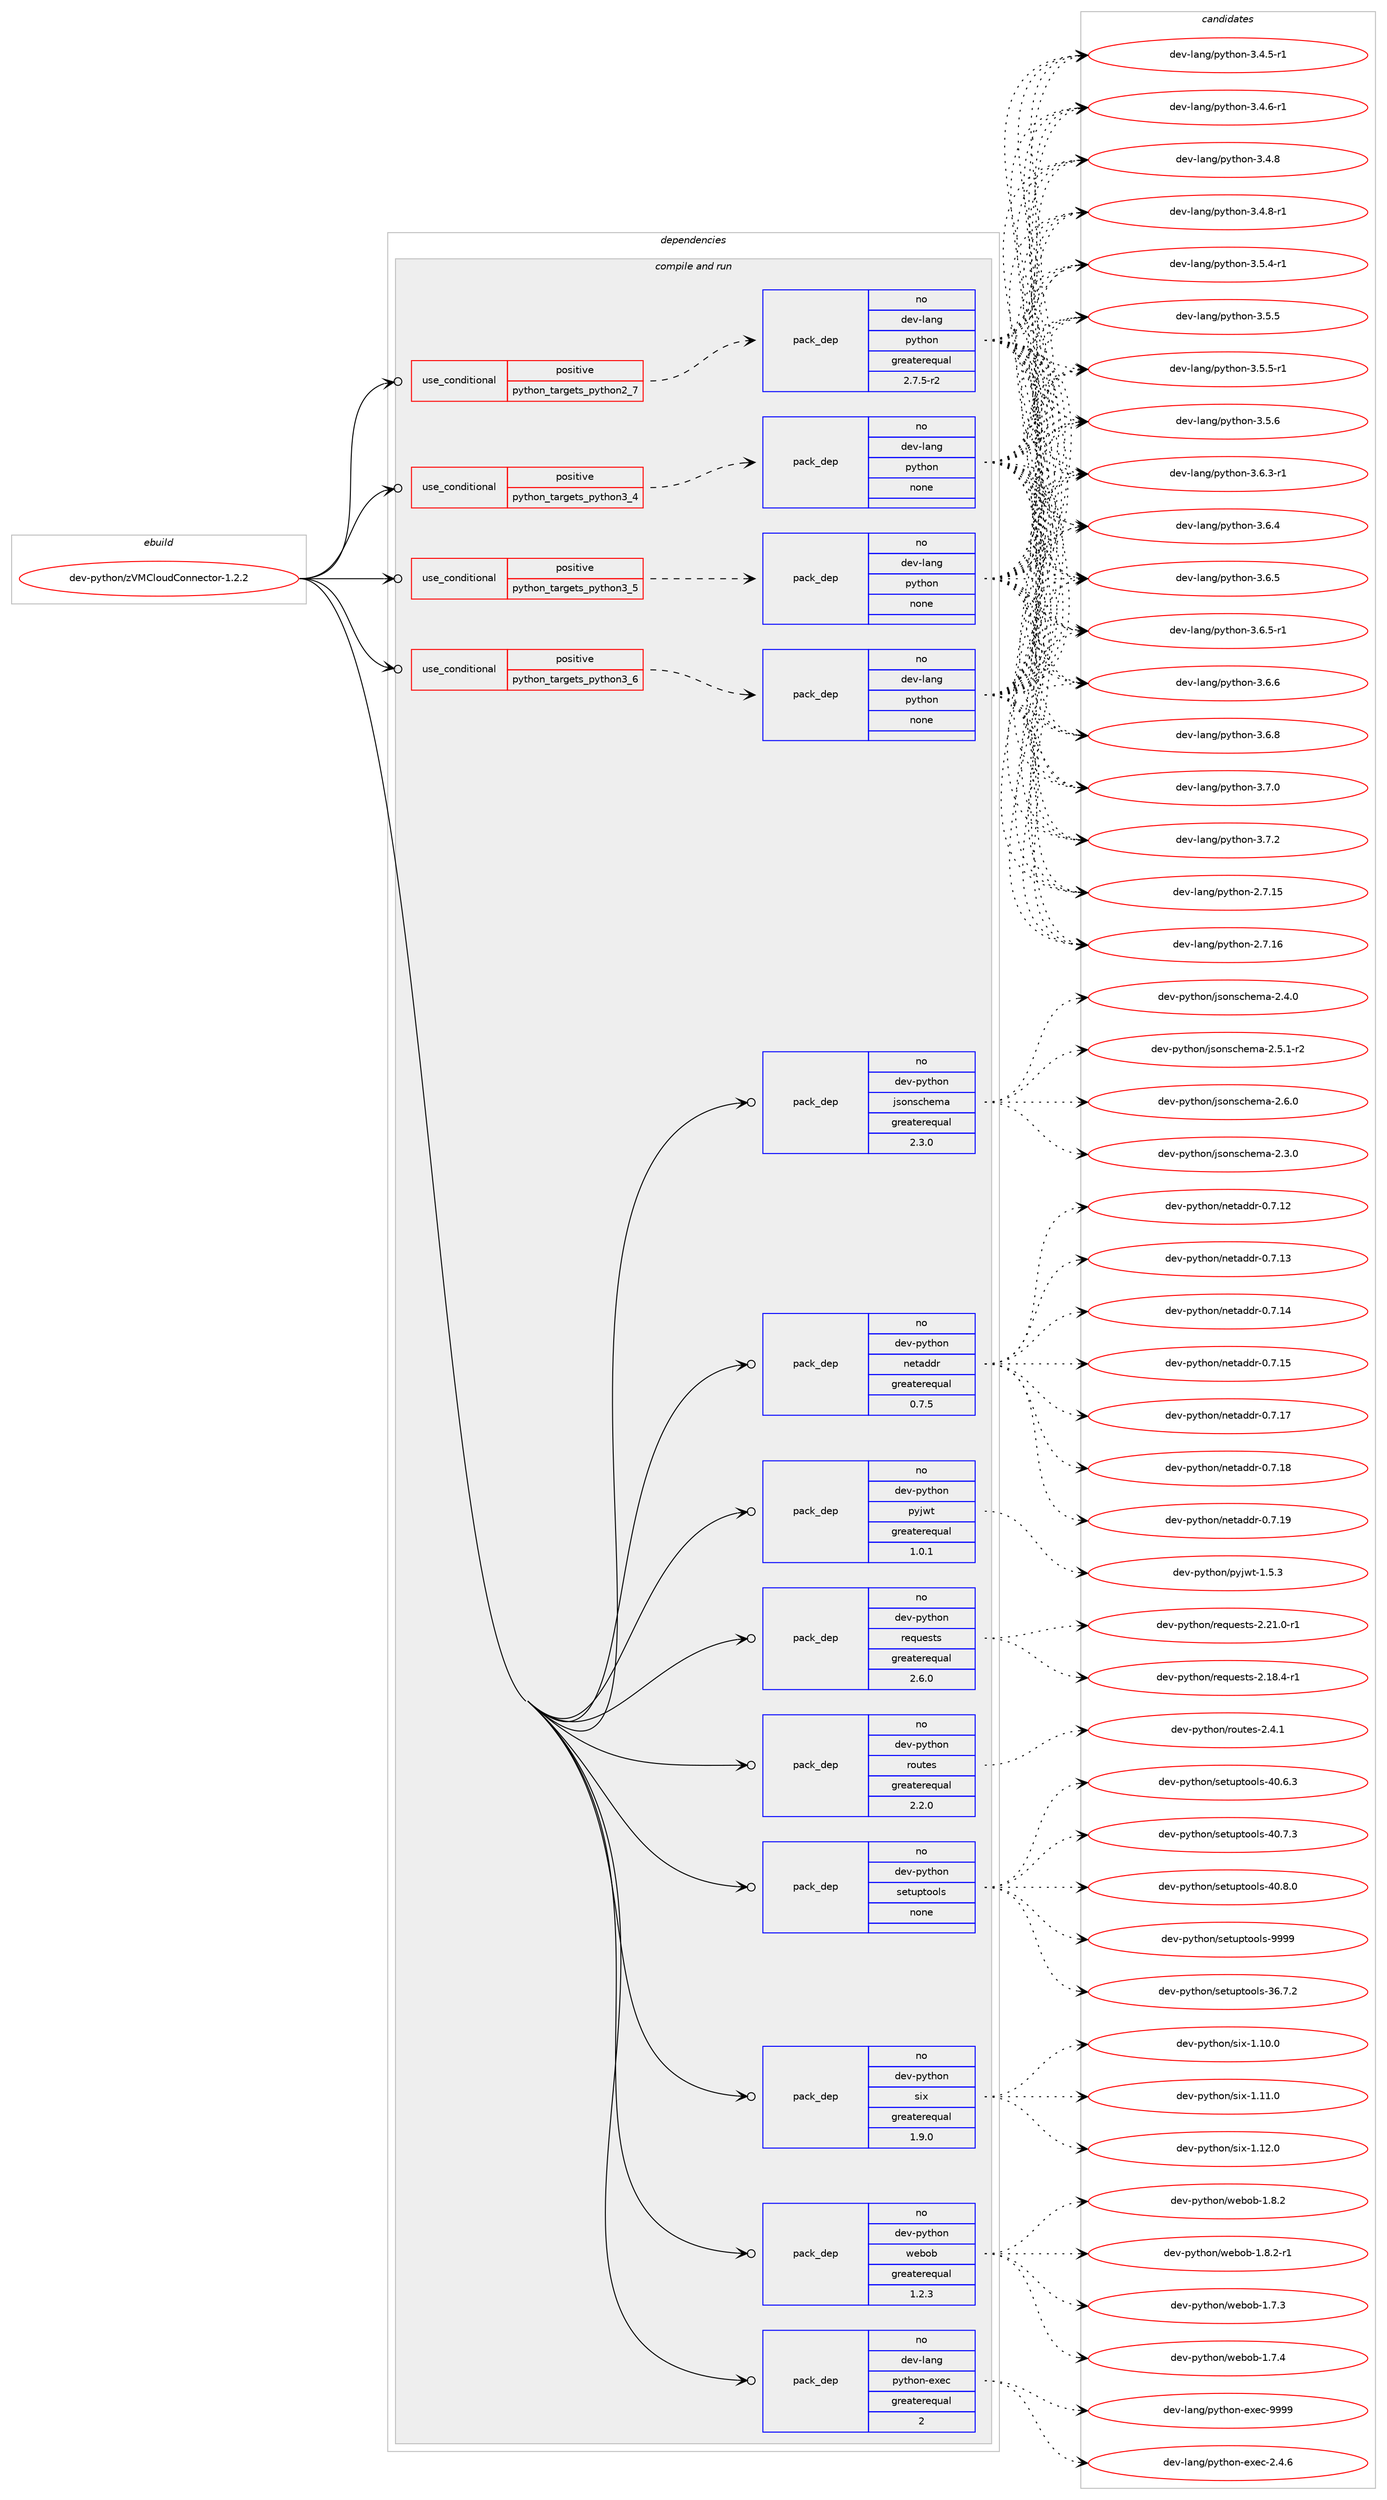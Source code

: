 digraph prolog {

# *************
# Graph options
# *************

newrank=true;
concentrate=true;
compound=true;
graph [rankdir=LR,fontname=Helvetica,fontsize=10,ranksep=1.5];#, ranksep=2.5, nodesep=0.2];
edge  [arrowhead=vee];
node  [fontname=Helvetica,fontsize=10];

# **********
# The ebuild
# **********

subgraph cluster_leftcol {
color=gray;
rank=same;
label=<<i>ebuild</i>>;
id [label="dev-python/zVMCloudConnector-1.2.2", color=red, width=4, href="../dev-python/zVMCloudConnector-1.2.2.svg"];
}

# ****************
# The dependencies
# ****************

subgraph cluster_midcol {
color=gray;
label=<<i>dependencies</i>>;
subgraph cluster_compile {
fillcolor="#eeeeee";
style=filled;
label=<<i>compile</i>>;
}
subgraph cluster_compileandrun {
fillcolor="#eeeeee";
style=filled;
label=<<i>compile and run</i>>;
subgraph cond387219 {
dependency1449070 [label=<<TABLE BORDER="0" CELLBORDER="1" CELLSPACING="0" CELLPADDING="4"><TR><TD ROWSPAN="3" CELLPADDING="10">use_conditional</TD></TR><TR><TD>positive</TD></TR><TR><TD>python_targets_python2_7</TD></TR></TABLE>>, shape=none, color=red];
subgraph pack1038478 {
dependency1449071 [label=<<TABLE BORDER="0" CELLBORDER="1" CELLSPACING="0" CELLPADDING="4" WIDTH="220"><TR><TD ROWSPAN="6" CELLPADDING="30">pack_dep</TD></TR><TR><TD WIDTH="110">no</TD></TR><TR><TD>dev-lang</TD></TR><TR><TD>python</TD></TR><TR><TD>greaterequal</TD></TR><TR><TD>2.7.5-r2</TD></TR></TABLE>>, shape=none, color=blue];
}
dependency1449070:e -> dependency1449071:w [weight=20,style="dashed",arrowhead="vee"];
}
id:e -> dependency1449070:w [weight=20,style="solid",arrowhead="odotvee"];
subgraph cond387220 {
dependency1449072 [label=<<TABLE BORDER="0" CELLBORDER="1" CELLSPACING="0" CELLPADDING="4"><TR><TD ROWSPAN="3" CELLPADDING="10">use_conditional</TD></TR><TR><TD>positive</TD></TR><TR><TD>python_targets_python3_4</TD></TR></TABLE>>, shape=none, color=red];
subgraph pack1038479 {
dependency1449073 [label=<<TABLE BORDER="0" CELLBORDER="1" CELLSPACING="0" CELLPADDING="4" WIDTH="220"><TR><TD ROWSPAN="6" CELLPADDING="30">pack_dep</TD></TR><TR><TD WIDTH="110">no</TD></TR><TR><TD>dev-lang</TD></TR><TR><TD>python</TD></TR><TR><TD>none</TD></TR><TR><TD></TD></TR></TABLE>>, shape=none, color=blue];
}
dependency1449072:e -> dependency1449073:w [weight=20,style="dashed",arrowhead="vee"];
}
id:e -> dependency1449072:w [weight=20,style="solid",arrowhead="odotvee"];
subgraph cond387221 {
dependency1449074 [label=<<TABLE BORDER="0" CELLBORDER="1" CELLSPACING="0" CELLPADDING="4"><TR><TD ROWSPAN="3" CELLPADDING="10">use_conditional</TD></TR><TR><TD>positive</TD></TR><TR><TD>python_targets_python3_5</TD></TR></TABLE>>, shape=none, color=red];
subgraph pack1038480 {
dependency1449075 [label=<<TABLE BORDER="0" CELLBORDER="1" CELLSPACING="0" CELLPADDING="4" WIDTH="220"><TR><TD ROWSPAN="6" CELLPADDING="30">pack_dep</TD></TR><TR><TD WIDTH="110">no</TD></TR><TR><TD>dev-lang</TD></TR><TR><TD>python</TD></TR><TR><TD>none</TD></TR><TR><TD></TD></TR></TABLE>>, shape=none, color=blue];
}
dependency1449074:e -> dependency1449075:w [weight=20,style="dashed",arrowhead="vee"];
}
id:e -> dependency1449074:w [weight=20,style="solid",arrowhead="odotvee"];
subgraph cond387222 {
dependency1449076 [label=<<TABLE BORDER="0" CELLBORDER="1" CELLSPACING="0" CELLPADDING="4"><TR><TD ROWSPAN="3" CELLPADDING="10">use_conditional</TD></TR><TR><TD>positive</TD></TR><TR><TD>python_targets_python3_6</TD></TR></TABLE>>, shape=none, color=red];
subgraph pack1038481 {
dependency1449077 [label=<<TABLE BORDER="0" CELLBORDER="1" CELLSPACING="0" CELLPADDING="4" WIDTH="220"><TR><TD ROWSPAN="6" CELLPADDING="30">pack_dep</TD></TR><TR><TD WIDTH="110">no</TD></TR><TR><TD>dev-lang</TD></TR><TR><TD>python</TD></TR><TR><TD>none</TD></TR><TR><TD></TD></TR></TABLE>>, shape=none, color=blue];
}
dependency1449076:e -> dependency1449077:w [weight=20,style="dashed",arrowhead="vee"];
}
id:e -> dependency1449076:w [weight=20,style="solid",arrowhead="odotvee"];
subgraph pack1038482 {
dependency1449078 [label=<<TABLE BORDER="0" CELLBORDER="1" CELLSPACING="0" CELLPADDING="4" WIDTH="220"><TR><TD ROWSPAN="6" CELLPADDING="30">pack_dep</TD></TR><TR><TD WIDTH="110">no</TD></TR><TR><TD>dev-lang</TD></TR><TR><TD>python-exec</TD></TR><TR><TD>greaterequal</TD></TR><TR><TD>2</TD></TR></TABLE>>, shape=none, color=blue];
}
id:e -> dependency1449078:w [weight=20,style="solid",arrowhead="odotvee"];
subgraph pack1038483 {
dependency1449079 [label=<<TABLE BORDER="0" CELLBORDER="1" CELLSPACING="0" CELLPADDING="4" WIDTH="220"><TR><TD ROWSPAN="6" CELLPADDING="30">pack_dep</TD></TR><TR><TD WIDTH="110">no</TD></TR><TR><TD>dev-python</TD></TR><TR><TD>jsonschema</TD></TR><TR><TD>greaterequal</TD></TR><TR><TD>2.3.0</TD></TR></TABLE>>, shape=none, color=blue];
}
id:e -> dependency1449079:w [weight=20,style="solid",arrowhead="odotvee"];
subgraph pack1038484 {
dependency1449080 [label=<<TABLE BORDER="0" CELLBORDER="1" CELLSPACING="0" CELLPADDING="4" WIDTH="220"><TR><TD ROWSPAN="6" CELLPADDING="30">pack_dep</TD></TR><TR><TD WIDTH="110">no</TD></TR><TR><TD>dev-python</TD></TR><TR><TD>netaddr</TD></TR><TR><TD>greaterequal</TD></TR><TR><TD>0.7.5</TD></TR></TABLE>>, shape=none, color=blue];
}
id:e -> dependency1449080:w [weight=20,style="solid",arrowhead="odotvee"];
subgraph pack1038485 {
dependency1449081 [label=<<TABLE BORDER="0" CELLBORDER="1" CELLSPACING="0" CELLPADDING="4" WIDTH="220"><TR><TD ROWSPAN="6" CELLPADDING="30">pack_dep</TD></TR><TR><TD WIDTH="110">no</TD></TR><TR><TD>dev-python</TD></TR><TR><TD>pyjwt</TD></TR><TR><TD>greaterequal</TD></TR><TR><TD>1.0.1</TD></TR></TABLE>>, shape=none, color=blue];
}
id:e -> dependency1449081:w [weight=20,style="solid",arrowhead="odotvee"];
subgraph pack1038486 {
dependency1449082 [label=<<TABLE BORDER="0" CELLBORDER="1" CELLSPACING="0" CELLPADDING="4" WIDTH="220"><TR><TD ROWSPAN="6" CELLPADDING="30">pack_dep</TD></TR><TR><TD WIDTH="110">no</TD></TR><TR><TD>dev-python</TD></TR><TR><TD>requests</TD></TR><TR><TD>greaterequal</TD></TR><TR><TD>2.6.0</TD></TR></TABLE>>, shape=none, color=blue];
}
id:e -> dependency1449082:w [weight=20,style="solid",arrowhead="odotvee"];
subgraph pack1038487 {
dependency1449083 [label=<<TABLE BORDER="0" CELLBORDER="1" CELLSPACING="0" CELLPADDING="4" WIDTH="220"><TR><TD ROWSPAN="6" CELLPADDING="30">pack_dep</TD></TR><TR><TD WIDTH="110">no</TD></TR><TR><TD>dev-python</TD></TR><TR><TD>routes</TD></TR><TR><TD>greaterequal</TD></TR><TR><TD>2.2.0</TD></TR></TABLE>>, shape=none, color=blue];
}
id:e -> dependency1449083:w [weight=20,style="solid",arrowhead="odotvee"];
subgraph pack1038488 {
dependency1449084 [label=<<TABLE BORDER="0" CELLBORDER="1" CELLSPACING="0" CELLPADDING="4" WIDTH="220"><TR><TD ROWSPAN="6" CELLPADDING="30">pack_dep</TD></TR><TR><TD WIDTH="110">no</TD></TR><TR><TD>dev-python</TD></TR><TR><TD>setuptools</TD></TR><TR><TD>none</TD></TR><TR><TD></TD></TR></TABLE>>, shape=none, color=blue];
}
id:e -> dependency1449084:w [weight=20,style="solid",arrowhead="odotvee"];
subgraph pack1038489 {
dependency1449085 [label=<<TABLE BORDER="0" CELLBORDER="1" CELLSPACING="0" CELLPADDING="4" WIDTH="220"><TR><TD ROWSPAN="6" CELLPADDING="30">pack_dep</TD></TR><TR><TD WIDTH="110">no</TD></TR><TR><TD>dev-python</TD></TR><TR><TD>six</TD></TR><TR><TD>greaterequal</TD></TR><TR><TD>1.9.0</TD></TR></TABLE>>, shape=none, color=blue];
}
id:e -> dependency1449085:w [weight=20,style="solid",arrowhead="odotvee"];
subgraph pack1038490 {
dependency1449086 [label=<<TABLE BORDER="0" CELLBORDER="1" CELLSPACING="0" CELLPADDING="4" WIDTH="220"><TR><TD ROWSPAN="6" CELLPADDING="30">pack_dep</TD></TR><TR><TD WIDTH="110">no</TD></TR><TR><TD>dev-python</TD></TR><TR><TD>webob</TD></TR><TR><TD>greaterequal</TD></TR><TR><TD>1.2.3</TD></TR></TABLE>>, shape=none, color=blue];
}
id:e -> dependency1449086:w [weight=20,style="solid",arrowhead="odotvee"];
}
subgraph cluster_run {
fillcolor="#eeeeee";
style=filled;
label=<<i>run</i>>;
}
}

# **************
# The candidates
# **************

subgraph cluster_choices {
rank=same;
color=gray;
label=<<i>candidates</i>>;

subgraph choice1038478 {
color=black;
nodesep=1;
choice10010111845108971101034711212111610411111045504655464953 [label="dev-lang/python-2.7.15", color=red, width=4,href="../dev-lang/python-2.7.15.svg"];
choice10010111845108971101034711212111610411111045504655464954 [label="dev-lang/python-2.7.16", color=red, width=4,href="../dev-lang/python-2.7.16.svg"];
choice1001011184510897110103471121211161041111104551465246534511449 [label="dev-lang/python-3.4.5-r1", color=red, width=4,href="../dev-lang/python-3.4.5-r1.svg"];
choice1001011184510897110103471121211161041111104551465246544511449 [label="dev-lang/python-3.4.6-r1", color=red, width=4,href="../dev-lang/python-3.4.6-r1.svg"];
choice100101118451089711010347112121116104111110455146524656 [label="dev-lang/python-3.4.8", color=red, width=4,href="../dev-lang/python-3.4.8.svg"];
choice1001011184510897110103471121211161041111104551465246564511449 [label="dev-lang/python-3.4.8-r1", color=red, width=4,href="../dev-lang/python-3.4.8-r1.svg"];
choice1001011184510897110103471121211161041111104551465346524511449 [label="dev-lang/python-3.5.4-r1", color=red, width=4,href="../dev-lang/python-3.5.4-r1.svg"];
choice100101118451089711010347112121116104111110455146534653 [label="dev-lang/python-3.5.5", color=red, width=4,href="../dev-lang/python-3.5.5.svg"];
choice1001011184510897110103471121211161041111104551465346534511449 [label="dev-lang/python-3.5.5-r1", color=red, width=4,href="../dev-lang/python-3.5.5-r1.svg"];
choice100101118451089711010347112121116104111110455146534654 [label="dev-lang/python-3.5.6", color=red, width=4,href="../dev-lang/python-3.5.6.svg"];
choice1001011184510897110103471121211161041111104551465446514511449 [label="dev-lang/python-3.6.3-r1", color=red, width=4,href="../dev-lang/python-3.6.3-r1.svg"];
choice100101118451089711010347112121116104111110455146544652 [label="dev-lang/python-3.6.4", color=red, width=4,href="../dev-lang/python-3.6.4.svg"];
choice100101118451089711010347112121116104111110455146544653 [label="dev-lang/python-3.6.5", color=red, width=4,href="../dev-lang/python-3.6.5.svg"];
choice1001011184510897110103471121211161041111104551465446534511449 [label="dev-lang/python-3.6.5-r1", color=red, width=4,href="../dev-lang/python-3.6.5-r1.svg"];
choice100101118451089711010347112121116104111110455146544654 [label="dev-lang/python-3.6.6", color=red, width=4,href="../dev-lang/python-3.6.6.svg"];
choice100101118451089711010347112121116104111110455146544656 [label="dev-lang/python-3.6.8", color=red, width=4,href="../dev-lang/python-3.6.8.svg"];
choice100101118451089711010347112121116104111110455146554648 [label="dev-lang/python-3.7.0", color=red, width=4,href="../dev-lang/python-3.7.0.svg"];
choice100101118451089711010347112121116104111110455146554650 [label="dev-lang/python-3.7.2", color=red, width=4,href="../dev-lang/python-3.7.2.svg"];
dependency1449071:e -> choice10010111845108971101034711212111610411111045504655464953:w [style=dotted,weight="100"];
dependency1449071:e -> choice10010111845108971101034711212111610411111045504655464954:w [style=dotted,weight="100"];
dependency1449071:e -> choice1001011184510897110103471121211161041111104551465246534511449:w [style=dotted,weight="100"];
dependency1449071:e -> choice1001011184510897110103471121211161041111104551465246544511449:w [style=dotted,weight="100"];
dependency1449071:e -> choice100101118451089711010347112121116104111110455146524656:w [style=dotted,weight="100"];
dependency1449071:e -> choice1001011184510897110103471121211161041111104551465246564511449:w [style=dotted,weight="100"];
dependency1449071:e -> choice1001011184510897110103471121211161041111104551465346524511449:w [style=dotted,weight="100"];
dependency1449071:e -> choice100101118451089711010347112121116104111110455146534653:w [style=dotted,weight="100"];
dependency1449071:e -> choice1001011184510897110103471121211161041111104551465346534511449:w [style=dotted,weight="100"];
dependency1449071:e -> choice100101118451089711010347112121116104111110455146534654:w [style=dotted,weight="100"];
dependency1449071:e -> choice1001011184510897110103471121211161041111104551465446514511449:w [style=dotted,weight="100"];
dependency1449071:e -> choice100101118451089711010347112121116104111110455146544652:w [style=dotted,weight="100"];
dependency1449071:e -> choice100101118451089711010347112121116104111110455146544653:w [style=dotted,weight="100"];
dependency1449071:e -> choice1001011184510897110103471121211161041111104551465446534511449:w [style=dotted,weight="100"];
dependency1449071:e -> choice100101118451089711010347112121116104111110455146544654:w [style=dotted,weight="100"];
dependency1449071:e -> choice100101118451089711010347112121116104111110455146544656:w [style=dotted,weight="100"];
dependency1449071:e -> choice100101118451089711010347112121116104111110455146554648:w [style=dotted,weight="100"];
dependency1449071:e -> choice100101118451089711010347112121116104111110455146554650:w [style=dotted,weight="100"];
}
subgraph choice1038479 {
color=black;
nodesep=1;
choice10010111845108971101034711212111610411111045504655464953 [label="dev-lang/python-2.7.15", color=red, width=4,href="../dev-lang/python-2.7.15.svg"];
choice10010111845108971101034711212111610411111045504655464954 [label="dev-lang/python-2.7.16", color=red, width=4,href="../dev-lang/python-2.7.16.svg"];
choice1001011184510897110103471121211161041111104551465246534511449 [label="dev-lang/python-3.4.5-r1", color=red, width=4,href="../dev-lang/python-3.4.5-r1.svg"];
choice1001011184510897110103471121211161041111104551465246544511449 [label="dev-lang/python-3.4.6-r1", color=red, width=4,href="../dev-lang/python-3.4.6-r1.svg"];
choice100101118451089711010347112121116104111110455146524656 [label="dev-lang/python-3.4.8", color=red, width=4,href="../dev-lang/python-3.4.8.svg"];
choice1001011184510897110103471121211161041111104551465246564511449 [label="dev-lang/python-3.4.8-r1", color=red, width=4,href="../dev-lang/python-3.4.8-r1.svg"];
choice1001011184510897110103471121211161041111104551465346524511449 [label="dev-lang/python-3.5.4-r1", color=red, width=4,href="../dev-lang/python-3.5.4-r1.svg"];
choice100101118451089711010347112121116104111110455146534653 [label="dev-lang/python-3.5.5", color=red, width=4,href="../dev-lang/python-3.5.5.svg"];
choice1001011184510897110103471121211161041111104551465346534511449 [label="dev-lang/python-3.5.5-r1", color=red, width=4,href="../dev-lang/python-3.5.5-r1.svg"];
choice100101118451089711010347112121116104111110455146534654 [label="dev-lang/python-3.5.6", color=red, width=4,href="../dev-lang/python-3.5.6.svg"];
choice1001011184510897110103471121211161041111104551465446514511449 [label="dev-lang/python-3.6.3-r1", color=red, width=4,href="../dev-lang/python-3.6.3-r1.svg"];
choice100101118451089711010347112121116104111110455146544652 [label="dev-lang/python-3.6.4", color=red, width=4,href="../dev-lang/python-3.6.4.svg"];
choice100101118451089711010347112121116104111110455146544653 [label="dev-lang/python-3.6.5", color=red, width=4,href="../dev-lang/python-3.6.5.svg"];
choice1001011184510897110103471121211161041111104551465446534511449 [label="dev-lang/python-3.6.5-r1", color=red, width=4,href="../dev-lang/python-3.6.5-r1.svg"];
choice100101118451089711010347112121116104111110455146544654 [label="dev-lang/python-3.6.6", color=red, width=4,href="../dev-lang/python-3.6.6.svg"];
choice100101118451089711010347112121116104111110455146544656 [label="dev-lang/python-3.6.8", color=red, width=4,href="../dev-lang/python-3.6.8.svg"];
choice100101118451089711010347112121116104111110455146554648 [label="dev-lang/python-3.7.0", color=red, width=4,href="../dev-lang/python-3.7.0.svg"];
choice100101118451089711010347112121116104111110455146554650 [label="dev-lang/python-3.7.2", color=red, width=4,href="../dev-lang/python-3.7.2.svg"];
dependency1449073:e -> choice10010111845108971101034711212111610411111045504655464953:w [style=dotted,weight="100"];
dependency1449073:e -> choice10010111845108971101034711212111610411111045504655464954:w [style=dotted,weight="100"];
dependency1449073:e -> choice1001011184510897110103471121211161041111104551465246534511449:w [style=dotted,weight="100"];
dependency1449073:e -> choice1001011184510897110103471121211161041111104551465246544511449:w [style=dotted,weight="100"];
dependency1449073:e -> choice100101118451089711010347112121116104111110455146524656:w [style=dotted,weight="100"];
dependency1449073:e -> choice1001011184510897110103471121211161041111104551465246564511449:w [style=dotted,weight="100"];
dependency1449073:e -> choice1001011184510897110103471121211161041111104551465346524511449:w [style=dotted,weight="100"];
dependency1449073:e -> choice100101118451089711010347112121116104111110455146534653:w [style=dotted,weight="100"];
dependency1449073:e -> choice1001011184510897110103471121211161041111104551465346534511449:w [style=dotted,weight="100"];
dependency1449073:e -> choice100101118451089711010347112121116104111110455146534654:w [style=dotted,weight="100"];
dependency1449073:e -> choice1001011184510897110103471121211161041111104551465446514511449:w [style=dotted,weight="100"];
dependency1449073:e -> choice100101118451089711010347112121116104111110455146544652:w [style=dotted,weight="100"];
dependency1449073:e -> choice100101118451089711010347112121116104111110455146544653:w [style=dotted,weight="100"];
dependency1449073:e -> choice1001011184510897110103471121211161041111104551465446534511449:w [style=dotted,weight="100"];
dependency1449073:e -> choice100101118451089711010347112121116104111110455146544654:w [style=dotted,weight="100"];
dependency1449073:e -> choice100101118451089711010347112121116104111110455146544656:w [style=dotted,weight="100"];
dependency1449073:e -> choice100101118451089711010347112121116104111110455146554648:w [style=dotted,weight="100"];
dependency1449073:e -> choice100101118451089711010347112121116104111110455146554650:w [style=dotted,weight="100"];
}
subgraph choice1038480 {
color=black;
nodesep=1;
choice10010111845108971101034711212111610411111045504655464953 [label="dev-lang/python-2.7.15", color=red, width=4,href="../dev-lang/python-2.7.15.svg"];
choice10010111845108971101034711212111610411111045504655464954 [label="dev-lang/python-2.7.16", color=red, width=4,href="../dev-lang/python-2.7.16.svg"];
choice1001011184510897110103471121211161041111104551465246534511449 [label="dev-lang/python-3.4.5-r1", color=red, width=4,href="../dev-lang/python-3.4.5-r1.svg"];
choice1001011184510897110103471121211161041111104551465246544511449 [label="dev-lang/python-3.4.6-r1", color=red, width=4,href="../dev-lang/python-3.4.6-r1.svg"];
choice100101118451089711010347112121116104111110455146524656 [label="dev-lang/python-3.4.8", color=red, width=4,href="../dev-lang/python-3.4.8.svg"];
choice1001011184510897110103471121211161041111104551465246564511449 [label="dev-lang/python-3.4.8-r1", color=red, width=4,href="../dev-lang/python-3.4.8-r1.svg"];
choice1001011184510897110103471121211161041111104551465346524511449 [label="dev-lang/python-3.5.4-r1", color=red, width=4,href="../dev-lang/python-3.5.4-r1.svg"];
choice100101118451089711010347112121116104111110455146534653 [label="dev-lang/python-3.5.5", color=red, width=4,href="../dev-lang/python-3.5.5.svg"];
choice1001011184510897110103471121211161041111104551465346534511449 [label="dev-lang/python-3.5.5-r1", color=red, width=4,href="../dev-lang/python-3.5.5-r1.svg"];
choice100101118451089711010347112121116104111110455146534654 [label="dev-lang/python-3.5.6", color=red, width=4,href="../dev-lang/python-3.5.6.svg"];
choice1001011184510897110103471121211161041111104551465446514511449 [label="dev-lang/python-3.6.3-r1", color=red, width=4,href="../dev-lang/python-3.6.3-r1.svg"];
choice100101118451089711010347112121116104111110455146544652 [label="dev-lang/python-3.6.4", color=red, width=4,href="../dev-lang/python-3.6.4.svg"];
choice100101118451089711010347112121116104111110455146544653 [label="dev-lang/python-3.6.5", color=red, width=4,href="../dev-lang/python-3.6.5.svg"];
choice1001011184510897110103471121211161041111104551465446534511449 [label="dev-lang/python-3.6.5-r1", color=red, width=4,href="../dev-lang/python-3.6.5-r1.svg"];
choice100101118451089711010347112121116104111110455146544654 [label="dev-lang/python-3.6.6", color=red, width=4,href="../dev-lang/python-3.6.6.svg"];
choice100101118451089711010347112121116104111110455146544656 [label="dev-lang/python-3.6.8", color=red, width=4,href="../dev-lang/python-3.6.8.svg"];
choice100101118451089711010347112121116104111110455146554648 [label="dev-lang/python-3.7.0", color=red, width=4,href="../dev-lang/python-3.7.0.svg"];
choice100101118451089711010347112121116104111110455146554650 [label="dev-lang/python-3.7.2", color=red, width=4,href="../dev-lang/python-3.7.2.svg"];
dependency1449075:e -> choice10010111845108971101034711212111610411111045504655464953:w [style=dotted,weight="100"];
dependency1449075:e -> choice10010111845108971101034711212111610411111045504655464954:w [style=dotted,weight="100"];
dependency1449075:e -> choice1001011184510897110103471121211161041111104551465246534511449:w [style=dotted,weight="100"];
dependency1449075:e -> choice1001011184510897110103471121211161041111104551465246544511449:w [style=dotted,weight="100"];
dependency1449075:e -> choice100101118451089711010347112121116104111110455146524656:w [style=dotted,weight="100"];
dependency1449075:e -> choice1001011184510897110103471121211161041111104551465246564511449:w [style=dotted,weight="100"];
dependency1449075:e -> choice1001011184510897110103471121211161041111104551465346524511449:w [style=dotted,weight="100"];
dependency1449075:e -> choice100101118451089711010347112121116104111110455146534653:w [style=dotted,weight="100"];
dependency1449075:e -> choice1001011184510897110103471121211161041111104551465346534511449:w [style=dotted,weight="100"];
dependency1449075:e -> choice100101118451089711010347112121116104111110455146534654:w [style=dotted,weight="100"];
dependency1449075:e -> choice1001011184510897110103471121211161041111104551465446514511449:w [style=dotted,weight="100"];
dependency1449075:e -> choice100101118451089711010347112121116104111110455146544652:w [style=dotted,weight="100"];
dependency1449075:e -> choice100101118451089711010347112121116104111110455146544653:w [style=dotted,weight="100"];
dependency1449075:e -> choice1001011184510897110103471121211161041111104551465446534511449:w [style=dotted,weight="100"];
dependency1449075:e -> choice100101118451089711010347112121116104111110455146544654:w [style=dotted,weight="100"];
dependency1449075:e -> choice100101118451089711010347112121116104111110455146544656:w [style=dotted,weight="100"];
dependency1449075:e -> choice100101118451089711010347112121116104111110455146554648:w [style=dotted,weight="100"];
dependency1449075:e -> choice100101118451089711010347112121116104111110455146554650:w [style=dotted,weight="100"];
}
subgraph choice1038481 {
color=black;
nodesep=1;
choice10010111845108971101034711212111610411111045504655464953 [label="dev-lang/python-2.7.15", color=red, width=4,href="../dev-lang/python-2.7.15.svg"];
choice10010111845108971101034711212111610411111045504655464954 [label="dev-lang/python-2.7.16", color=red, width=4,href="../dev-lang/python-2.7.16.svg"];
choice1001011184510897110103471121211161041111104551465246534511449 [label="dev-lang/python-3.4.5-r1", color=red, width=4,href="../dev-lang/python-3.4.5-r1.svg"];
choice1001011184510897110103471121211161041111104551465246544511449 [label="dev-lang/python-3.4.6-r1", color=red, width=4,href="../dev-lang/python-3.4.6-r1.svg"];
choice100101118451089711010347112121116104111110455146524656 [label="dev-lang/python-3.4.8", color=red, width=4,href="../dev-lang/python-3.4.8.svg"];
choice1001011184510897110103471121211161041111104551465246564511449 [label="dev-lang/python-3.4.8-r1", color=red, width=4,href="../dev-lang/python-3.4.8-r1.svg"];
choice1001011184510897110103471121211161041111104551465346524511449 [label="dev-lang/python-3.5.4-r1", color=red, width=4,href="../dev-lang/python-3.5.4-r1.svg"];
choice100101118451089711010347112121116104111110455146534653 [label="dev-lang/python-3.5.5", color=red, width=4,href="../dev-lang/python-3.5.5.svg"];
choice1001011184510897110103471121211161041111104551465346534511449 [label="dev-lang/python-3.5.5-r1", color=red, width=4,href="../dev-lang/python-3.5.5-r1.svg"];
choice100101118451089711010347112121116104111110455146534654 [label="dev-lang/python-3.5.6", color=red, width=4,href="../dev-lang/python-3.5.6.svg"];
choice1001011184510897110103471121211161041111104551465446514511449 [label="dev-lang/python-3.6.3-r1", color=red, width=4,href="../dev-lang/python-3.6.3-r1.svg"];
choice100101118451089711010347112121116104111110455146544652 [label="dev-lang/python-3.6.4", color=red, width=4,href="../dev-lang/python-3.6.4.svg"];
choice100101118451089711010347112121116104111110455146544653 [label="dev-lang/python-3.6.5", color=red, width=4,href="../dev-lang/python-3.6.5.svg"];
choice1001011184510897110103471121211161041111104551465446534511449 [label="dev-lang/python-3.6.5-r1", color=red, width=4,href="../dev-lang/python-3.6.5-r1.svg"];
choice100101118451089711010347112121116104111110455146544654 [label="dev-lang/python-3.6.6", color=red, width=4,href="../dev-lang/python-3.6.6.svg"];
choice100101118451089711010347112121116104111110455146544656 [label="dev-lang/python-3.6.8", color=red, width=4,href="../dev-lang/python-3.6.8.svg"];
choice100101118451089711010347112121116104111110455146554648 [label="dev-lang/python-3.7.0", color=red, width=4,href="../dev-lang/python-3.7.0.svg"];
choice100101118451089711010347112121116104111110455146554650 [label="dev-lang/python-3.7.2", color=red, width=4,href="../dev-lang/python-3.7.2.svg"];
dependency1449077:e -> choice10010111845108971101034711212111610411111045504655464953:w [style=dotted,weight="100"];
dependency1449077:e -> choice10010111845108971101034711212111610411111045504655464954:w [style=dotted,weight="100"];
dependency1449077:e -> choice1001011184510897110103471121211161041111104551465246534511449:w [style=dotted,weight="100"];
dependency1449077:e -> choice1001011184510897110103471121211161041111104551465246544511449:w [style=dotted,weight="100"];
dependency1449077:e -> choice100101118451089711010347112121116104111110455146524656:w [style=dotted,weight="100"];
dependency1449077:e -> choice1001011184510897110103471121211161041111104551465246564511449:w [style=dotted,weight="100"];
dependency1449077:e -> choice1001011184510897110103471121211161041111104551465346524511449:w [style=dotted,weight="100"];
dependency1449077:e -> choice100101118451089711010347112121116104111110455146534653:w [style=dotted,weight="100"];
dependency1449077:e -> choice1001011184510897110103471121211161041111104551465346534511449:w [style=dotted,weight="100"];
dependency1449077:e -> choice100101118451089711010347112121116104111110455146534654:w [style=dotted,weight="100"];
dependency1449077:e -> choice1001011184510897110103471121211161041111104551465446514511449:w [style=dotted,weight="100"];
dependency1449077:e -> choice100101118451089711010347112121116104111110455146544652:w [style=dotted,weight="100"];
dependency1449077:e -> choice100101118451089711010347112121116104111110455146544653:w [style=dotted,weight="100"];
dependency1449077:e -> choice1001011184510897110103471121211161041111104551465446534511449:w [style=dotted,weight="100"];
dependency1449077:e -> choice100101118451089711010347112121116104111110455146544654:w [style=dotted,weight="100"];
dependency1449077:e -> choice100101118451089711010347112121116104111110455146544656:w [style=dotted,weight="100"];
dependency1449077:e -> choice100101118451089711010347112121116104111110455146554648:w [style=dotted,weight="100"];
dependency1449077:e -> choice100101118451089711010347112121116104111110455146554650:w [style=dotted,weight="100"];
}
subgraph choice1038482 {
color=black;
nodesep=1;
choice1001011184510897110103471121211161041111104510112010199455046524654 [label="dev-lang/python-exec-2.4.6", color=red, width=4,href="../dev-lang/python-exec-2.4.6.svg"];
choice10010111845108971101034711212111610411111045101120101994557575757 [label="dev-lang/python-exec-9999", color=red, width=4,href="../dev-lang/python-exec-9999.svg"];
dependency1449078:e -> choice1001011184510897110103471121211161041111104510112010199455046524654:w [style=dotted,weight="100"];
dependency1449078:e -> choice10010111845108971101034711212111610411111045101120101994557575757:w [style=dotted,weight="100"];
}
subgraph choice1038483 {
color=black;
nodesep=1;
choice10010111845112121116104111110471061151111101159910410110997455046514648 [label="dev-python/jsonschema-2.3.0", color=red, width=4,href="../dev-python/jsonschema-2.3.0.svg"];
choice10010111845112121116104111110471061151111101159910410110997455046524648 [label="dev-python/jsonschema-2.4.0", color=red, width=4,href="../dev-python/jsonschema-2.4.0.svg"];
choice100101118451121211161041111104710611511111011599104101109974550465346494511450 [label="dev-python/jsonschema-2.5.1-r2", color=red, width=4,href="../dev-python/jsonschema-2.5.1-r2.svg"];
choice10010111845112121116104111110471061151111101159910410110997455046544648 [label="dev-python/jsonschema-2.6.0", color=red, width=4,href="../dev-python/jsonschema-2.6.0.svg"];
dependency1449079:e -> choice10010111845112121116104111110471061151111101159910410110997455046514648:w [style=dotted,weight="100"];
dependency1449079:e -> choice10010111845112121116104111110471061151111101159910410110997455046524648:w [style=dotted,weight="100"];
dependency1449079:e -> choice100101118451121211161041111104710611511111011599104101109974550465346494511450:w [style=dotted,weight="100"];
dependency1449079:e -> choice10010111845112121116104111110471061151111101159910410110997455046544648:w [style=dotted,weight="100"];
}
subgraph choice1038484 {
color=black;
nodesep=1;
choice10010111845112121116104111110471101011169710010011445484655464950 [label="dev-python/netaddr-0.7.12", color=red, width=4,href="../dev-python/netaddr-0.7.12.svg"];
choice10010111845112121116104111110471101011169710010011445484655464951 [label="dev-python/netaddr-0.7.13", color=red, width=4,href="../dev-python/netaddr-0.7.13.svg"];
choice10010111845112121116104111110471101011169710010011445484655464952 [label="dev-python/netaddr-0.7.14", color=red, width=4,href="../dev-python/netaddr-0.7.14.svg"];
choice10010111845112121116104111110471101011169710010011445484655464953 [label="dev-python/netaddr-0.7.15", color=red, width=4,href="../dev-python/netaddr-0.7.15.svg"];
choice10010111845112121116104111110471101011169710010011445484655464955 [label="dev-python/netaddr-0.7.17", color=red, width=4,href="../dev-python/netaddr-0.7.17.svg"];
choice10010111845112121116104111110471101011169710010011445484655464956 [label="dev-python/netaddr-0.7.18", color=red, width=4,href="../dev-python/netaddr-0.7.18.svg"];
choice10010111845112121116104111110471101011169710010011445484655464957 [label="dev-python/netaddr-0.7.19", color=red, width=4,href="../dev-python/netaddr-0.7.19.svg"];
dependency1449080:e -> choice10010111845112121116104111110471101011169710010011445484655464950:w [style=dotted,weight="100"];
dependency1449080:e -> choice10010111845112121116104111110471101011169710010011445484655464951:w [style=dotted,weight="100"];
dependency1449080:e -> choice10010111845112121116104111110471101011169710010011445484655464952:w [style=dotted,weight="100"];
dependency1449080:e -> choice10010111845112121116104111110471101011169710010011445484655464953:w [style=dotted,weight="100"];
dependency1449080:e -> choice10010111845112121116104111110471101011169710010011445484655464955:w [style=dotted,weight="100"];
dependency1449080:e -> choice10010111845112121116104111110471101011169710010011445484655464956:w [style=dotted,weight="100"];
dependency1449080:e -> choice10010111845112121116104111110471101011169710010011445484655464957:w [style=dotted,weight="100"];
}
subgraph choice1038485 {
color=black;
nodesep=1;
choice1001011184511212111610411111047112121106119116454946534651 [label="dev-python/pyjwt-1.5.3", color=red, width=4,href="../dev-python/pyjwt-1.5.3.svg"];
dependency1449081:e -> choice1001011184511212111610411111047112121106119116454946534651:w [style=dotted,weight="100"];
}
subgraph choice1038486 {
color=black;
nodesep=1;
choice1001011184511212111610411111047114101113117101115116115455046495646524511449 [label="dev-python/requests-2.18.4-r1", color=red, width=4,href="../dev-python/requests-2.18.4-r1.svg"];
choice1001011184511212111610411111047114101113117101115116115455046504946484511449 [label="dev-python/requests-2.21.0-r1", color=red, width=4,href="../dev-python/requests-2.21.0-r1.svg"];
dependency1449082:e -> choice1001011184511212111610411111047114101113117101115116115455046495646524511449:w [style=dotted,weight="100"];
dependency1449082:e -> choice1001011184511212111610411111047114101113117101115116115455046504946484511449:w [style=dotted,weight="100"];
}
subgraph choice1038487 {
color=black;
nodesep=1;
choice1001011184511212111610411111047114111117116101115455046524649 [label="dev-python/routes-2.4.1", color=red, width=4,href="../dev-python/routes-2.4.1.svg"];
dependency1449083:e -> choice1001011184511212111610411111047114111117116101115455046524649:w [style=dotted,weight="100"];
}
subgraph choice1038488 {
color=black;
nodesep=1;
choice100101118451121211161041111104711510111611711211611111110811545515446554650 [label="dev-python/setuptools-36.7.2", color=red, width=4,href="../dev-python/setuptools-36.7.2.svg"];
choice100101118451121211161041111104711510111611711211611111110811545524846544651 [label="dev-python/setuptools-40.6.3", color=red, width=4,href="../dev-python/setuptools-40.6.3.svg"];
choice100101118451121211161041111104711510111611711211611111110811545524846554651 [label="dev-python/setuptools-40.7.3", color=red, width=4,href="../dev-python/setuptools-40.7.3.svg"];
choice100101118451121211161041111104711510111611711211611111110811545524846564648 [label="dev-python/setuptools-40.8.0", color=red, width=4,href="../dev-python/setuptools-40.8.0.svg"];
choice10010111845112121116104111110471151011161171121161111111081154557575757 [label="dev-python/setuptools-9999", color=red, width=4,href="../dev-python/setuptools-9999.svg"];
dependency1449084:e -> choice100101118451121211161041111104711510111611711211611111110811545515446554650:w [style=dotted,weight="100"];
dependency1449084:e -> choice100101118451121211161041111104711510111611711211611111110811545524846544651:w [style=dotted,weight="100"];
dependency1449084:e -> choice100101118451121211161041111104711510111611711211611111110811545524846554651:w [style=dotted,weight="100"];
dependency1449084:e -> choice100101118451121211161041111104711510111611711211611111110811545524846564648:w [style=dotted,weight="100"];
dependency1449084:e -> choice10010111845112121116104111110471151011161171121161111111081154557575757:w [style=dotted,weight="100"];
}
subgraph choice1038489 {
color=black;
nodesep=1;
choice100101118451121211161041111104711510512045494649484648 [label="dev-python/six-1.10.0", color=red, width=4,href="../dev-python/six-1.10.0.svg"];
choice100101118451121211161041111104711510512045494649494648 [label="dev-python/six-1.11.0", color=red, width=4,href="../dev-python/six-1.11.0.svg"];
choice100101118451121211161041111104711510512045494649504648 [label="dev-python/six-1.12.0", color=red, width=4,href="../dev-python/six-1.12.0.svg"];
dependency1449085:e -> choice100101118451121211161041111104711510512045494649484648:w [style=dotted,weight="100"];
dependency1449085:e -> choice100101118451121211161041111104711510512045494649494648:w [style=dotted,weight="100"];
dependency1449085:e -> choice100101118451121211161041111104711510512045494649504648:w [style=dotted,weight="100"];
}
subgraph choice1038490 {
color=black;
nodesep=1;
choice10010111845112121116104111110471191019811198454946554651 [label="dev-python/webob-1.7.3", color=red, width=4,href="../dev-python/webob-1.7.3.svg"];
choice10010111845112121116104111110471191019811198454946554652 [label="dev-python/webob-1.7.4", color=red, width=4,href="../dev-python/webob-1.7.4.svg"];
choice10010111845112121116104111110471191019811198454946564650 [label="dev-python/webob-1.8.2", color=red, width=4,href="../dev-python/webob-1.8.2.svg"];
choice100101118451121211161041111104711910198111984549465646504511449 [label="dev-python/webob-1.8.2-r1", color=red, width=4,href="../dev-python/webob-1.8.2-r1.svg"];
dependency1449086:e -> choice10010111845112121116104111110471191019811198454946554651:w [style=dotted,weight="100"];
dependency1449086:e -> choice10010111845112121116104111110471191019811198454946554652:w [style=dotted,weight="100"];
dependency1449086:e -> choice10010111845112121116104111110471191019811198454946564650:w [style=dotted,weight="100"];
dependency1449086:e -> choice100101118451121211161041111104711910198111984549465646504511449:w [style=dotted,weight="100"];
}
}

}
